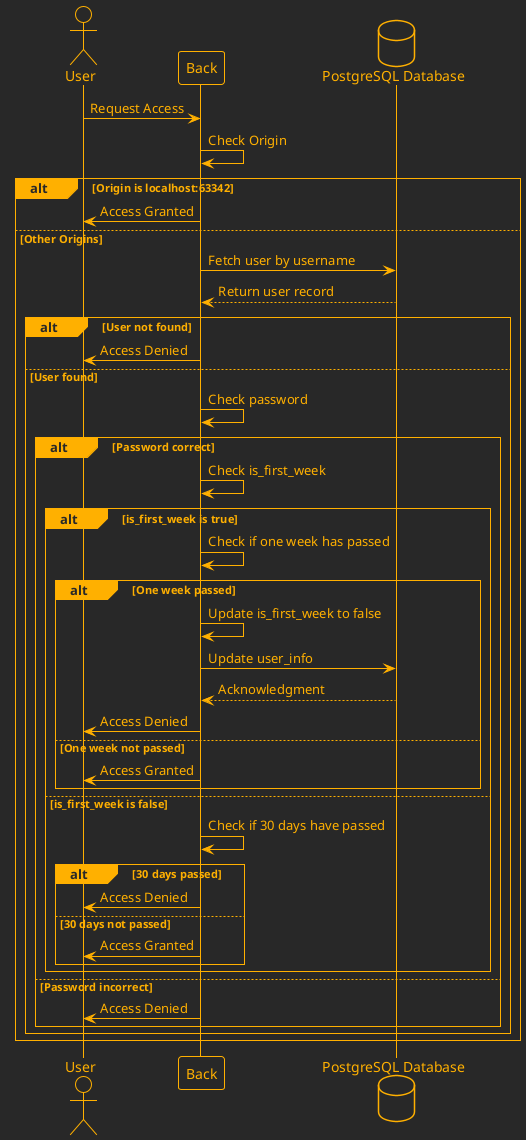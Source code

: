@startuml
'!theme reddress-darkgreen
'!theme crt-green
!theme crt-amber

actor User
participant "Back" as App
database "PostgreSQL Database" as DB

User -> App: Request Access
App -> App: Check Origin
alt Origin is localhost:63342
    App -> User: Access Granted
else Other Origins
    App -> DB: Fetch user by username
    DB --> App: Return user record
    alt User not found
        App -> User: Access Denied
    else User found
        App -> App: Check password
        alt Password correct
            App -> App: Check is_first_week
            alt is_first_week is true
                App -> App: Check if one week has passed
                alt One week passed
                    App -> App: Update is_first_week to false
                    App -> DB: Update user_info
                    DB --> App: Acknowledgment
                    App -> User: Access Denied
                else One week not passed
                    App -> User: Access Granted
                end
            else is_first_week is false
                App -> App: Check if 30 days have passed
                alt 30 days passed
                    App -> User: Access Denied
                else 30 days not passed
                    App -> User: Access Granted
                end
            end
        else Password incorrect
            App -> User: Access Denied
        end
    end
end

@enduml
